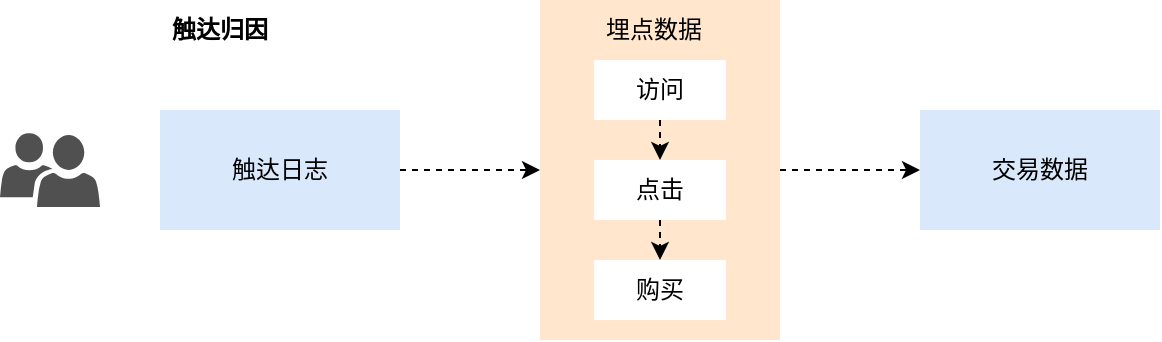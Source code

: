 <mxfile version="20.8.23" type="github">
  <diagram name="第 1 页" id="XRB03xl3J-LovOGTKf1S">
    <mxGraphModel dx="1249" dy="465" grid="1" gridSize="10" guides="1" tooltips="1" connect="1" arrows="1" fold="1" page="1" pageScale="1" pageWidth="827" pageHeight="1169" math="0" shadow="0">
      <root>
        <mxCell id="0" />
        <mxCell id="1" parent="0" />
        <mxCell id="d_3fRBbeIFmbs4PP51If-1" value="" style="pointerEvents=1;shadow=0;dashed=0;html=1;strokeColor=none;labelPosition=center;verticalLabelPosition=bottom;verticalAlign=top;align=center;fillColor=#505050;shape=mxgraph.mscae.intune.user_group;hachureGap=4;fontFamily=微软雅黑;fontSize=20;" parent="1" vertex="1">
          <mxGeometry x="70" y="176.5" width="50" height="37" as="geometry" />
        </mxCell>
        <mxCell id="d_3fRBbeIFmbs4PP51If-8" style="edgeStyle=orthogonalEdgeStyle;rounded=0;orthogonalLoop=1;jettySize=auto;html=1;exitX=1;exitY=0.5;exitDx=0;exitDy=0;dashed=1;fontFamily=微软雅黑;" parent="1" source="d_3fRBbeIFmbs4PP51If-5" target="d_3fRBbeIFmbs4PP51If-6" edge="1">
          <mxGeometry relative="1" as="geometry" />
        </mxCell>
        <mxCell id="d_3fRBbeIFmbs4PP51If-5" value="触达日志" style="rounded=0;whiteSpace=wrap;html=1;strokeColor=none;fillColor=#dae8fc;fontFamily=微软雅黑;" parent="1" vertex="1">
          <mxGeometry x="150" y="165" width="120" height="60" as="geometry" />
        </mxCell>
        <mxCell id="d_3fRBbeIFmbs4PP51If-9" style="edgeStyle=orthogonalEdgeStyle;rounded=0;orthogonalLoop=1;jettySize=auto;html=1;exitX=1;exitY=0.5;exitDx=0;exitDy=0;dashed=1;fontFamily=微软雅黑;" parent="1" source="d_3fRBbeIFmbs4PP51If-6" target="d_3fRBbeIFmbs4PP51If-7" edge="1">
          <mxGeometry relative="1" as="geometry" />
        </mxCell>
        <mxCell id="d_3fRBbeIFmbs4PP51If-6" value="" style="rounded=0;whiteSpace=wrap;html=1;fillColor=#ffe6cc;strokeColor=none;fontFamily=微软雅黑;" parent="1" vertex="1">
          <mxGeometry x="340" y="110" width="120" height="170" as="geometry" />
        </mxCell>
        <mxCell id="d_3fRBbeIFmbs4PP51If-7" value="交易数据" style="rounded=0;whiteSpace=wrap;html=1;strokeColor=none;fillColor=#dae8fc;fontFamily=微软雅黑;" parent="1" vertex="1">
          <mxGeometry x="530" y="165" width="120" height="60" as="geometry" />
        </mxCell>
        <mxCell id="d_3fRBbeIFmbs4PP51If-15" style="edgeStyle=orthogonalEdgeStyle;rounded=0;orthogonalLoop=1;jettySize=auto;html=1;exitX=0.5;exitY=1;exitDx=0;exitDy=0;entryX=0.5;entryY=0;entryDx=0;entryDy=0;dashed=1;fontFamily=微软雅黑;" parent="1" source="d_3fRBbeIFmbs4PP51If-11" target="d_3fRBbeIFmbs4PP51If-12" edge="1">
          <mxGeometry relative="1" as="geometry" />
        </mxCell>
        <mxCell id="d_3fRBbeIFmbs4PP51If-11" value="访问" style="rounded=0;whiteSpace=wrap;html=1;strokeColor=none;fontFamily=微软雅黑;" parent="1" vertex="1">
          <mxGeometry x="367" y="140" width="66" height="30" as="geometry" />
        </mxCell>
        <mxCell id="d_3fRBbeIFmbs4PP51If-16" style="edgeStyle=orthogonalEdgeStyle;rounded=0;orthogonalLoop=1;jettySize=auto;html=1;exitX=0.5;exitY=1;exitDx=0;exitDy=0;entryX=0.5;entryY=0;entryDx=0;entryDy=0;dashed=1;fontFamily=微软雅黑;" parent="1" source="d_3fRBbeIFmbs4PP51If-12" target="d_3fRBbeIFmbs4PP51If-13" edge="1">
          <mxGeometry relative="1" as="geometry" />
        </mxCell>
        <mxCell id="d_3fRBbeIFmbs4PP51If-12" value="点击" style="rounded=0;whiteSpace=wrap;html=1;strokeColor=none;fontFamily=微软雅黑;" parent="1" vertex="1">
          <mxGeometry x="367" y="190" width="66" height="30" as="geometry" />
        </mxCell>
        <mxCell id="d_3fRBbeIFmbs4PP51If-13" value="购买" style="rounded=0;whiteSpace=wrap;html=1;strokeColor=none;fontFamily=微软雅黑;" parent="1" vertex="1">
          <mxGeometry x="367" y="240" width="66" height="30" as="geometry" />
        </mxCell>
        <mxCell id="d_3fRBbeIFmbs4PP51If-14" value="埋点数据" style="text;html=1;strokeColor=none;fillColor=none;align=center;verticalAlign=middle;whiteSpace=wrap;rounded=0;fontFamily=微软雅黑;" parent="1" vertex="1">
          <mxGeometry x="367" y="110" width="60" height="30" as="geometry" />
        </mxCell>
        <mxCell id="d_3fRBbeIFmbs4PP51If-21" value="&lt;b&gt;触达归因&lt;/b&gt;" style="text;html=1;strokeColor=none;fillColor=none;align=center;verticalAlign=middle;whiteSpace=wrap;rounded=0;fontFamily=微软雅黑;" parent="1" vertex="1">
          <mxGeometry x="150" y="110" width="60" height="30" as="geometry" />
        </mxCell>
      </root>
    </mxGraphModel>
  </diagram>
</mxfile>
